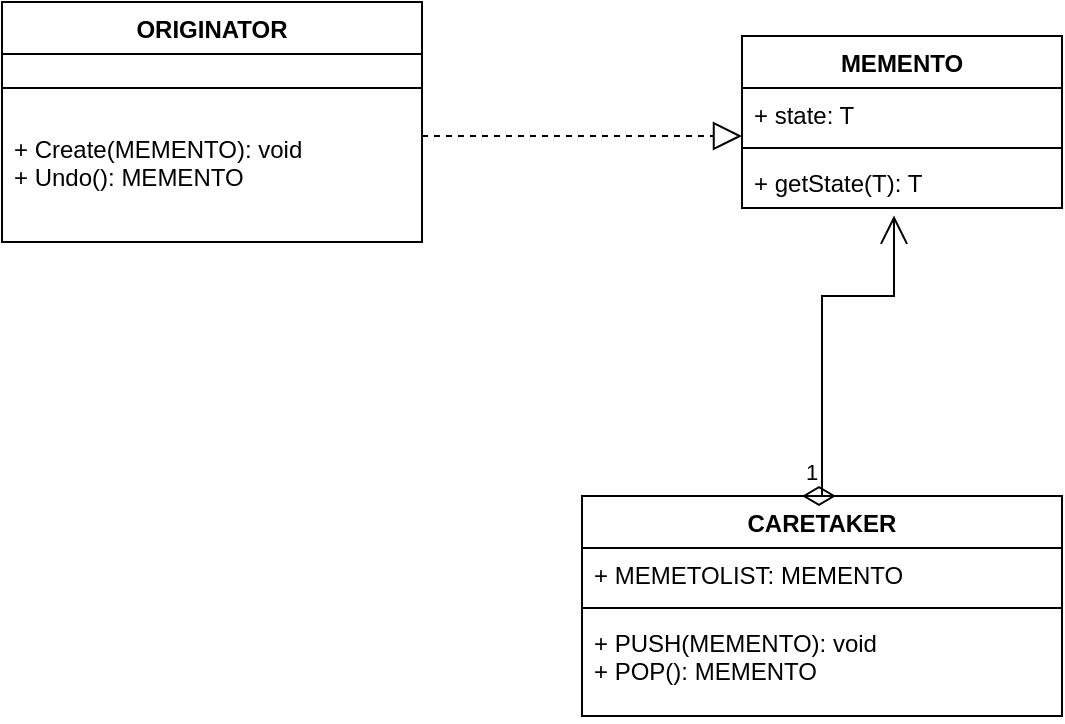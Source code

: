 <mxfile version="21.0.8" type="device"><diagram name="Page-1" id="5_ixJqnIDredrnLknVno"><mxGraphModel dx="1050" dy="483" grid="1" gridSize="10" guides="1" tooltips="1" connect="1" arrows="1" fold="1" page="1" pageScale="1" pageWidth="850" pageHeight="1100" math="0" shadow="0"><root><mxCell id="0"/><mxCell id="1" parent="0"/><mxCell id="CQ_7L4ycMbDH5qoYxzU4-2" value="MEMENTO" style="swimlane;fontStyle=1;align=center;verticalAlign=top;childLayout=stackLayout;horizontal=1;startSize=26;horizontalStack=0;resizeParent=1;resizeParentMax=0;resizeLast=0;collapsible=1;marginBottom=0;whiteSpace=wrap;html=1;" vertex="1" parent="1"><mxGeometry x="540" y="307" width="160" height="86" as="geometry"/></mxCell><mxCell id="CQ_7L4ycMbDH5qoYxzU4-3" value="+ state: T" style="text;strokeColor=none;fillColor=none;align=left;verticalAlign=top;spacingLeft=4;spacingRight=4;overflow=hidden;rotatable=0;points=[[0,0.5],[1,0.5]];portConstraint=eastwest;whiteSpace=wrap;html=1;" vertex="1" parent="CQ_7L4ycMbDH5qoYxzU4-2"><mxGeometry y="26" width="160" height="26" as="geometry"/></mxCell><mxCell id="CQ_7L4ycMbDH5qoYxzU4-4" value="" style="line;strokeWidth=1;fillColor=none;align=left;verticalAlign=middle;spacingTop=-1;spacingLeft=3;spacingRight=3;rotatable=0;labelPosition=right;points=[];portConstraint=eastwest;strokeColor=inherit;" vertex="1" parent="CQ_7L4ycMbDH5qoYxzU4-2"><mxGeometry y="52" width="160" height="8" as="geometry"/></mxCell><mxCell id="CQ_7L4ycMbDH5qoYxzU4-5" value="+ getState(T): T" style="text;strokeColor=none;fillColor=none;align=left;verticalAlign=top;spacingLeft=4;spacingRight=4;overflow=hidden;rotatable=0;points=[[0,0.5],[1,0.5]];portConstraint=eastwest;whiteSpace=wrap;html=1;" vertex="1" parent="CQ_7L4ycMbDH5qoYxzU4-2"><mxGeometry y="60" width="160" height="26" as="geometry"/></mxCell><mxCell id="CQ_7L4ycMbDH5qoYxzU4-10" value="ORIGINATOR" style="swimlane;fontStyle=1;align=center;verticalAlign=top;childLayout=stackLayout;horizontal=1;startSize=26;horizontalStack=0;resizeParent=1;resizeParentMax=0;resizeLast=0;collapsible=1;marginBottom=0;whiteSpace=wrap;html=1;" vertex="1" parent="1"><mxGeometry x="170" y="290" width="210" height="120" as="geometry"><mxRectangle x="150" y="220" width="120" height="80" as="alternateBounds"/></mxGeometry></mxCell><mxCell id="CQ_7L4ycMbDH5qoYxzU4-12" value="" style="line;strokeWidth=1;fillColor=none;align=left;verticalAlign=middle;spacingTop=-1;spacingLeft=3;spacingRight=3;rotatable=0;labelPosition=right;points=[];portConstraint=eastwest;strokeColor=inherit;" vertex="1" parent="CQ_7L4ycMbDH5qoYxzU4-10"><mxGeometry y="26" width="210" height="34" as="geometry"/></mxCell><mxCell id="CQ_7L4ycMbDH5qoYxzU4-13" value="+ Create(MEMENTO): void&lt;br&gt;+ Undo(): MEMENTO" style="text;strokeColor=none;fillColor=none;align=left;verticalAlign=top;spacingLeft=4;spacingRight=4;overflow=hidden;rotatable=0;points=[[0,0.5],[1,0.5]];portConstraint=eastwest;whiteSpace=wrap;html=1;" vertex="1" parent="CQ_7L4ycMbDH5qoYxzU4-10"><mxGeometry y="60" width="210" height="60" as="geometry"/></mxCell><mxCell id="CQ_7L4ycMbDH5qoYxzU4-24" value="CARETAKER" style="swimlane;fontStyle=1;align=center;verticalAlign=top;childLayout=stackLayout;horizontal=1;startSize=26;horizontalStack=0;resizeParent=1;resizeParentMax=0;resizeLast=0;collapsible=1;marginBottom=0;whiteSpace=wrap;html=1;" vertex="1" parent="1"><mxGeometry x="460" y="537" width="240" height="110" as="geometry"/></mxCell><mxCell id="CQ_7L4ycMbDH5qoYxzU4-29" value="1" style="endArrow=open;html=1;endSize=12;startArrow=diamondThin;startSize=14;startFill=0;edgeStyle=orthogonalEdgeStyle;align=left;verticalAlign=bottom;rounded=0;entryX=0.475;entryY=1.146;entryDx=0;entryDy=0;entryPerimeter=0;" edge="1" parent="CQ_7L4ycMbDH5qoYxzU4-24" target="CQ_7L4ycMbDH5qoYxzU4-5"><mxGeometry x="-1" y="3" relative="1" as="geometry"><mxPoint x="110" as="sourcePoint"/><mxPoint x="70" y="-100" as="targetPoint"/><Array as="points"><mxPoint x="120"/><mxPoint x="120" y="-100"/><mxPoint x="156" y="-100"/></Array></mxGeometry></mxCell><mxCell id="CQ_7L4ycMbDH5qoYxzU4-25" value="+ MEMETOLIST: MEMENTO" style="text;strokeColor=none;fillColor=none;align=left;verticalAlign=top;spacingLeft=4;spacingRight=4;overflow=hidden;rotatable=0;points=[[0,0.5],[1,0.5]];portConstraint=eastwest;whiteSpace=wrap;html=1;" vertex="1" parent="CQ_7L4ycMbDH5qoYxzU4-24"><mxGeometry y="26" width="240" height="26" as="geometry"/></mxCell><mxCell id="CQ_7L4ycMbDH5qoYxzU4-26" value="" style="line;strokeWidth=1;fillColor=none;align=left;verticalAlign=middle;spacingTop=-1;spacingLeft=3;spacingRight=3;rotatable=0;labelPosition=right;points=[];portConstraint=eastwest;strokeColor=inherit;" vertex="1" parent="CQ_7L4ycMbDH5qoYxzU4-24"><mxGeometry y="52" width="240" height="8" as="geometry"/></mxCell><mxCell id="CQ_7L4ycMbDH5qoYxzU4-27" value="+ PUSH(MEMENTO): void&lt;br&gt;+ POP(): MEMENTO&lt;br&gt;" style="text;strokeColor=none;fillColor=none;align=left;verticalAlign=top;spacingLeft=4;spacingRight=4;overflow=hidden;rotatable=0;points=[[0,0.5],[1,0.5]];portConstraint=eastwest;whiteSpace=wrap;html=1;" vertex="1" parent="CQ_7L4ycMbDH5qoYxzU4-24"><mxGeometry y="60" width="240" height="50" as="geometry"/></mxCell><mxCell id="CQ_7L4ycMbDH5qoYxzU4-33" value="" style="endArrow=block;dashed=1;endFill=0;endSize=12;html=1;rounded=0;" edge="1" parent="1"><mxGeometry width="160" relative="1" as="geometry"><mxPoint x="380" y="357" as="sourcePoint"/><mxPoint x="540" y="357" as="targetPoint"/></mxGeometry></mxCell></root></mxGraphModel></diagram></mxfile>